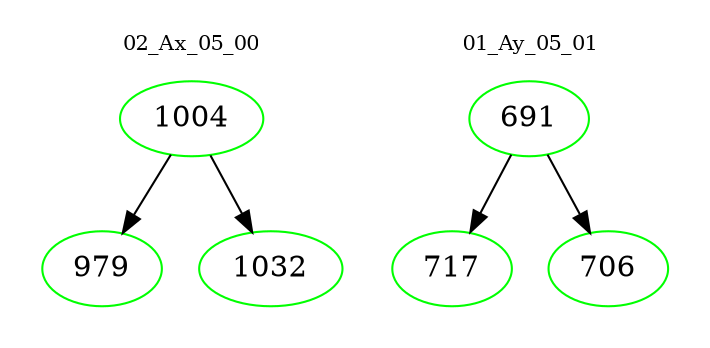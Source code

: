 digraph{
subgraph cluster_0 {
color = white
label = "02_Ax_05_00";
fontsize=10;
T0_1004 [label="1004", color="green"]
T0_1004 -> T0_979 [color="black"]
T0_979 [label="979", color="green"]
T0_1004 -> T0_1032 [color="black"]
T0_1032 [label="1032", color="green"]
}
subgraph cluster_1 {
color = white
label = "01_Ay_05_01";
fontsize=10;
T1_691 [label="691", color="green"]
T1_691 -> T1_717 [color="black"]
T1_717 [label="717", color="green"]
T1_691 -> T1_706 [color="black"]
T1_706 [label="706", color="green"]
}
}
